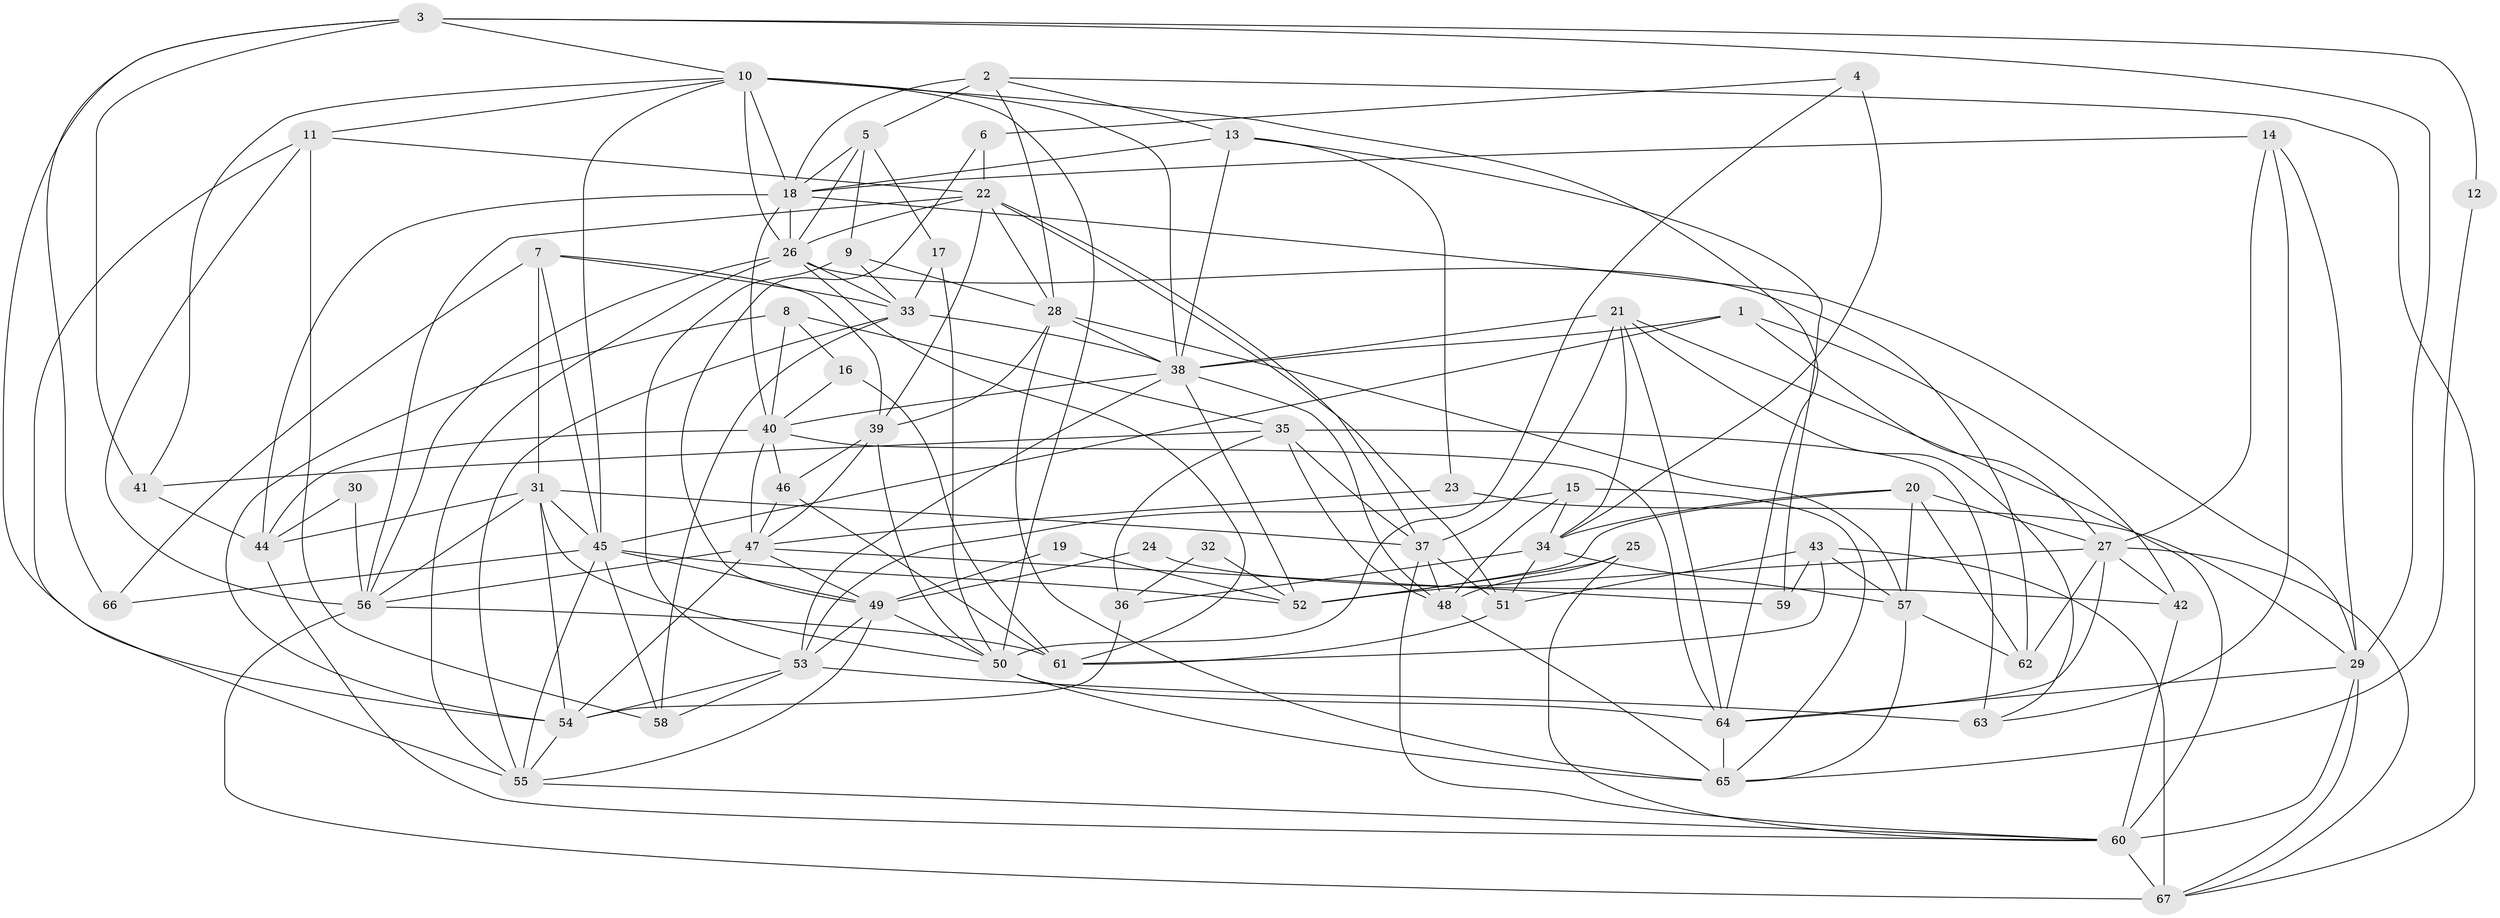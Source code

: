 // original degree distribution, {3: 0.31343283582089554, 2: 0.13432835820895522, 5: 0.14925373134328357, 4: 0.23880597014925373, 8: 0.029850746268656716, 6: 0.08955223880597014, 7: 0.04477611940298507}
// Generated by graph-tools (version 1.1) at 2025/02/03/09/25 03:02:06]
// undirected, 67 vertices, 185 edges
graph export_dot {
graph [start="1"]
  node [color=gray90,style=filled];
  1;
  2;
  3;
  4;
  5;
  6;
  7;
  8;
  9;
  10;
  11;
  12;
  13;
  14;
  15;
  16;
  17;
  18;
  19;
  20;
  21;
  22;
  23;
  24;
  25;
  26;
  27;
  28;
  29;
  30;
  31;
  32;
  33;
  34;
  35;
  36;
  37;
  38;
  39;
  40;
  41;
  42;
  43;
  44;
  45;
  46;
  47;
  48;
  49;
  50;
  51;
  52;
  53;
  54;
  55;
  56;
  57;
  58;
  59;
  60;
  61;
  62;
  63;
  64;
  65;
  66;
  67;
  1 -- 27 [weight=1.0];
  1 -- 38 [weight=1.0];
  1 -- 42 [weight=1.0];
  1 -- 45 [weight=1.0];
  2 -- 5 [weight=1.0];
  2 -- 13 [weight=1.0];
  2 -- 18 [weight=2.0];
  2 -- 28 [weight=1.0];
  2 -- 67 [weight=1.0];
  3 -- 10 [weight=1.0];
  3 -- 12 [weight=1.0];
  3 -- 29 [weight=1.0];
  3 -- 41 [weight=1.0];
  3 -- 54 [weight=1.0];
  3 -- 66 [weight=1.0];
  4 -- 6 [weight=1.0];
  4 -- 34 [weight=1.0];
  4 -- 50 [weight=1.0];
  5 -- 9 [weight=1.0];
  5 -- 17 [weight=1.0];
  5 -- 18 [weight=1.0];
  5 -- 26 [weight=1.0];
  6 -- 22 [weight=1.0];
  6 -- 49 [weight=1.0];
  7 -- 31 [weight=1.0];
  7 -- 33 [weight=1.0];
  7 -- 39 [weight=1.0];
  7 -- 45 [weight=1.0];
  7 -- 66 [weight=1.0];
  8 -- 16 [weight=1.0];
  8 -- 35 [weight=2.0];
  8 -- 40 [weight=1.0];
  8 -- 54 [weight=1.0];
  9 -- 28 [weight=1.0];
  9 -- 33 [weight=1.0];
  9 -- 53 [weight=1.0];
  10 -- 11 [weight=1.0];
  10 -- 18 [weight=1.0];
  10 -- 26 [weight=1.0];
  10 -- 38 [weight=1.0];
  10 -- 41 [weight=1.0];
  10 -- 45 [weight=1.0];
  10 -- 50 [weight=1.0];
  10 -- 64 [weight=1.0];
  11 -- 22 [weight=1.0];
  11 -- 55 [weight=1.0];
  11 -- 56 [weight=1.0];
  11 -- 58 [weight=1.0];
  12 -- 65 [weight=1.0];
  13 -- 18 [weight=1.0];
  13 -- 23 [weight=1.0];
  13 -- 38 [weight=1.0];
  13 -- 59 [weight=1.0];
  14 -- 18 [weight=1.0];
  14 -- 27 [weight=1.0];
  14 -- 29 [weight=1.0];
  14 -- 63 [weight=1.0];
  15 -- 34 [weight=1.0];
  15 -- 48 [weight=1.0];
  15 -- 53 [weight=1.0];
  15 -- 65 [weight=1.0];
  16 -- 40 [weight=1.0];
  16 -- 61 [weight=1.0];
  17 -- 33 [weight=1.0];
  17 -- 50 [weight=1.0];
  18 -- 26 [weight=1.0];
  18 -- 29 [weight=1.0];
  18 -- 40 [weight=1.0];
  18 -- 44 [weight=1.0];
  19 -- 49 [weight=1.0];
  19 -- 52 [weight=1.0];
  20 -- 27 [weight=1.0];
  20 -- 34 [weight=1.0];
  20 -- 52 [weight=2.0];
  20 -- 57 [weight=1.0];
  20 -- 62 [weight=1.0];
  21 -- 34 [weight=1.0];
  21 -- 37 [weight=1.0];
  21 -- 38 [weight=2.0];
  21 -- 60 [weight=1.0];
  21 -- 63 [weight=1.0];
  21 -- 64 [weight=1.0];
  22 -- 26 [weight=1.0];
  22 -- 28 [weight=1.0];
  22 -- 37 [weight=1.0];
  22 -- 39 [weight=1.0];
  22 -- 51 [weight=1.0];
  22 -- 56 [weight=1.0];
  23 -- 29 [weight=1.0];
  23 -- 47 [weight=1.0];
  24 -- 42 [weight=1.0];
  24 -- 49 [weight=1.0];
  25 -- 48 [weight=1.0];
  25 -- 52 [weight=1.0];
  25 -- 60 [weight=1.0];
  26 -- 33 [weight=1.0];
  26 -- 55 [weight=1.0];
  26 -- 56 [weight=1.0];
  26 -- 61 [weight=1.0];
  26 -- 62 [weight=1.0];
  27 -- 42 [weight=1.0];
  27 -- 52 [weight=1.0];
  27 -- 62 [weight=1.0];
  27 -- 64 [weight=1.0];
  27 -- 67 [weight=1.0];
  28 -- 38 [weight=2.0];
  28 -- 39 [weight=1.0];
  28 -- 57 [weight=1.0];
  28 -- 65 [weight=1.0];
  29 -- 60 [weight=2.0];
  29 -- 64 [weight=1.0];
  29 -- 67 [weight=1.0];
  30 -- 44 [weight=1.0];
  30 -- 56 [weight=2.0];
  31 -- 37 [weight=1.0];
  31 -- 44 [weight=2.0];
  31 -- 45 [weight=1.0];
  31 -- 50 [weight=1.0];
  31 -- 54 [weight=1.0];
  31 -- 56 [weight=1.0];
  32 -- 36 [weight=1.0];
  32 -- 52 [weight=1.0];
  33 -- 38 [weight=1.0];
  33 -- 55 [weight=1.0];
  33 -- 58 [weight=1.0];
  34 -- 36 [weight=1.0];
  34 -- 51 [weight=1.0];
  34 -- 57 [weight=1.0];
  35 -- 36 [weight=2.0];
  35 -- 37 [weight=1.0];
  35 -- 41 [weight=2.0];
  35 -- 48 [weight=1.0];
  35 -- 63 [weight=2.0];
  36 -- 54 [weight=1.0];
  37 -- 48 [weight=1.0];
  37 -- 51 [weight=1.0];
  37 -- 60 [weight=1.0];
  38 -- 40 [weight=1.0];
  38 -- 48 [weight=1.0];
  38 -- 52 [weight=1.0];
  38 -- 53 [weight=1.0];
  39 -- 46 [weight=1.0];
  39 -- 47 [weight=1.0];
  39 -- 50 [weight=1.0];
  40 -- 44 [weight=2.0];
  40 -- 46 [weight=1.0];
  40 -- 47 [weight=1.0];
  40 -- 64 [weight=1.0];
  41 -- 44 [weight=1.0];
  42 -- 60 [weight=1.0];
  43 -- 51 [weight=1.0];
  43 -- 57 [weight=1.0];
  43 -- 59 [weight=1.0];
  43 -- 61 [weight=1.0];
  43 -- 67 [weight=1.0];
  44 -- 60 [weight=1.0];
  45 -- 49 [weight=1.0];
  45 -- 52 [weight=1.0];
  45 -- 55 [weight=1.0];
  45 -- 58 [weight=1.0];
  45 -- 66 [weight=1.0];
  46 -- 47 [weight=1.0];
  46 -- 61 [weight=1.0];
  47 -- 49 [weight=1.0];
  47 -- 54 [weight=1.0];
  47 -- 56 [weight=1.0];
  47 -- 59 [weight=1.0];
  48 -- 65 [weight=1.0];
  49 -- 50 [weight=1.0];
  49 -- 53 [weight=1.0];
  49 -- 55 [weight=1.0];
  50 -- 64 [weight=1.0];
  50 -- 65 [weight=1.0];
  51 -- 61 [weight=1.0];
  53 -- 54 [weight=1.0];
  53 -- 58 [weight=1.0];
  53 -- 63 [weight=1.0];
  54 -- 55 [weight=1.0];
  55 -- 60 [weight=1.0];
  56 -- 61 [weight=1.0];
  56 -- 67 [weight=2.0];
  57 -- 62 [weight=1.0];
  57 -- 65 [weight=1.0];
  60 -- 67 [weight=1.0];
  64 -- 65 [weight=1.0];
}
